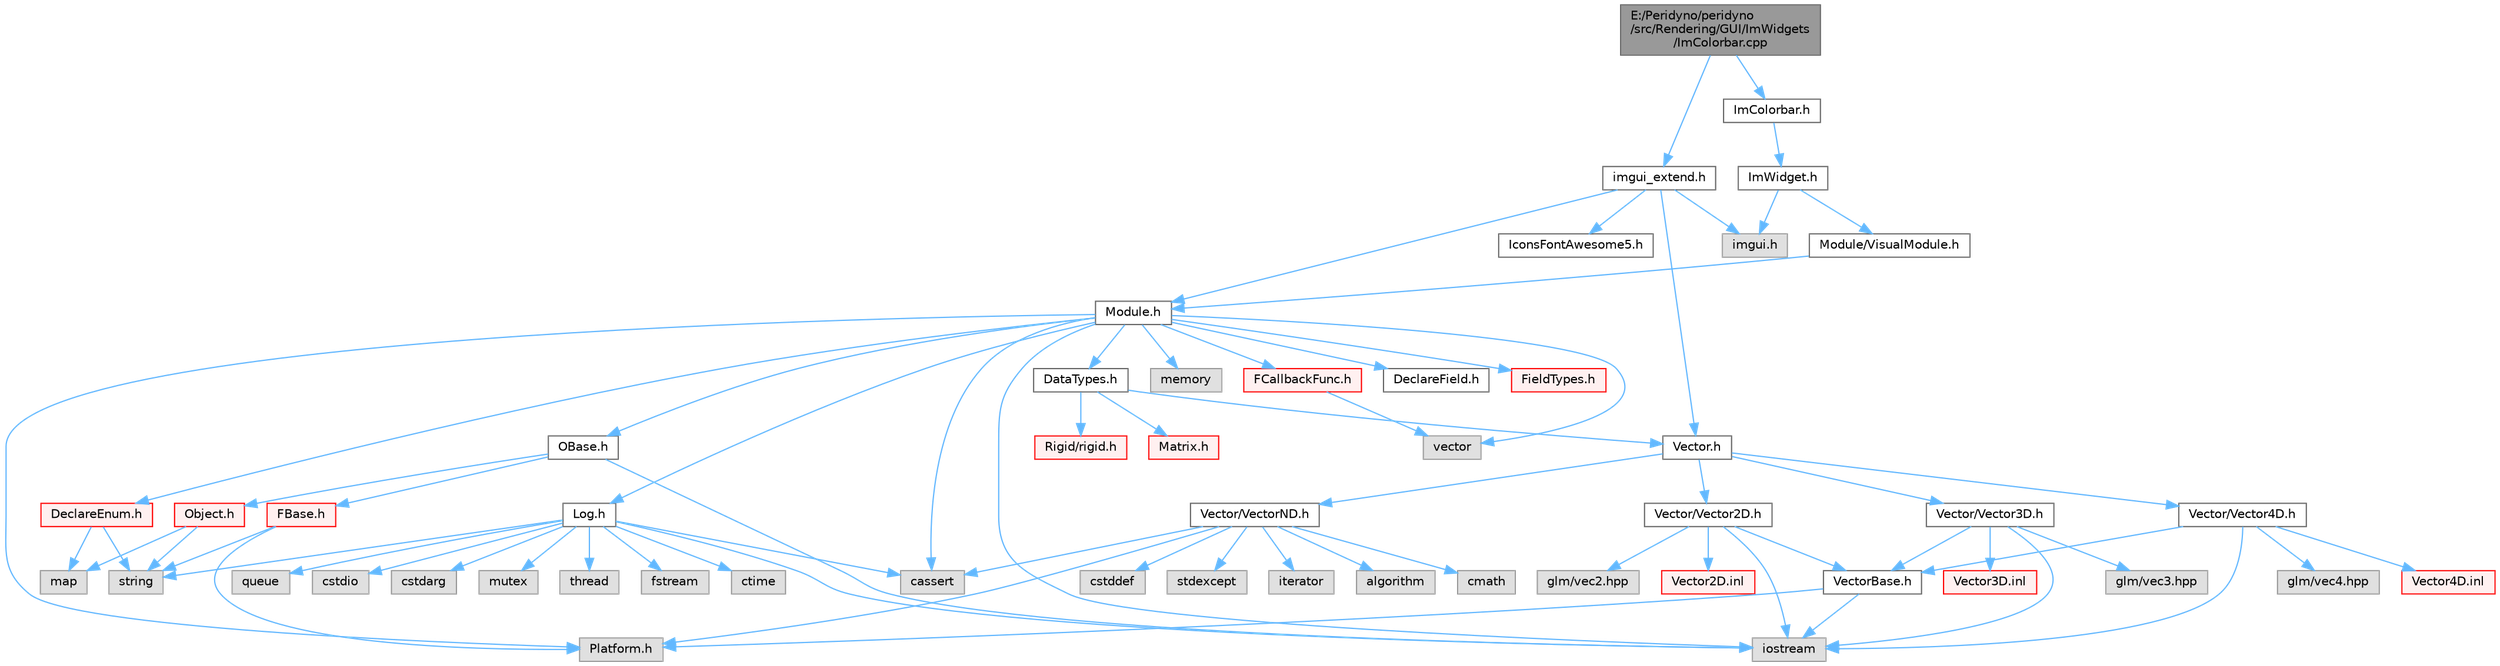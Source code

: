 digraph "E:/Peridyno/peridyno/src/Rendering/GUI/ImWidgets/ImColorbar.cpp"
{
 // LATEX_PDF_SIZE
  bgcolor="transparent";
  edge [fontname=Helvetica,fontsize=10,labelfontname=Helvetica,labelfontsize=10];
  node [fontname=Helvetica,fontsize=10,shape=box,height=0.2,width=0.4];
  Node1 [id="Node000001",label="E:/Peridyno/peridyno\l/src/Rendering/GUI/ImWidgets\l/ImColorbar.cpp",height=0.2,width=0.4,color="gray40", fillcolor="grey60", style="filled", fontcolor="black",tooltip=" "];
  Node1 -> Node2 [id="edge1_Node000001_Node000002",color="steelblue1",style="solid",tooltip=" "];
  Node2 [id="Node000002",label="ImColorbar.h",height=0.2,width=0.4,color="grey40", fillcolor="white", style="filled",URL="$_im_colorbar_8h.html",tooltip=" "];
  Node2 -> Node3 [id="edge2_Node000002_Node000003",color="steelblue1",style="solid",tooltip=" "];
  Node3 [id="Node000003",label="ImWidget.h",height=0.2,width=0.4,color="grey40", fillcolor="white", style="filled",URL="$_im_widget_8h.html",tooltip=" "];
  Node3 -> Node4 [id="edge3_Node000003_Node000004",color="steelblue1",style="solid",tooltip=" "];
  Node4 [id="Node000004",label="imgui.h",height=0.2,width=0.4,color="grey60", fillcolor="#E0E0E0", style="filled",tooltip=" "];
  Node3 -> Node5 [id="edge4_Node000003_Node000005",color="steelblue1",style="solid",tooltip=" "];
  Node5 [id="Node000005",label="Module/VisualModule.h",height=0.2,width=0.4,color="grey40", fillcolor="white", style="filled",URL="$_visual_module_8h.html",tooltip=" "];
  Node5 -> Node6 [id="edge5_Node000005_Node000006",color="steelblue1",style="solid",tooltip=" "];
  Node6 [id="Node000006",label="Module.h",height=0.2,width=0.4,color="grey40", fillcolor="white", style="filled",URL="$_module_8h.html",tooltip=" "];
  Node6 -> Node7 [id="edge6_Node000006_Node000007",color="steelblue1",style="solid",tooltip=" "];
  Node7 [id="Node000007",label="Platform.h",height=0.2,width=0.4,color="grey60", fillcolor="#E0E0E0", style="filled",tooltip=" "];
  Node6 -> Node8 [id="edge7_Node000006_Node000008",color="steelblue1",style="solid",tooltip=" "];
  Node8 [id="Node000008",label="memory",height=0.2,width=0.4,color="grey60", fillcolor="#E0E0E0", style="filled",tooltip=" "];
  Node6 -> Node9 [id="edge8_Node000006_Node000009",color="steelblue1",style="solid",tooltip=" "];
  Node9 [id="Node000009",label="vector",height=0.2,width=0.4,color="grey60", fillcolor="#E0E0E0", style="filled",tooltip=" "];
  Node6 -> Node10 [id="edge9_Node000006_Node000010",color="steelblue1",style="solid",tooltip=" "];
  Node10 [id="Node000010",label="cassert",height=0.2,width=0.4,color="grey60", fillcolor="#E0E0E0", style="filled",tooltip=" "];
  Node6 -> Node11 [id="edge10_Node000006_Node000011",color="steelblue1",style="solid",tooltip=" "];
  Node11 [id="Node000011",label="iostream",height=0.2,width=0.4,color="grey60", fillcolor="#E0E0E0", style="filled",tooltip=" "];
  Node6 -> Node12 [id="edge11_Node000006_Node000012",color="steelblue1",style="solid",tooltip=" "];
  Node12 [id="Node000012",label="OBase.h",height=0.2,width=0.4,color="grey40", fillcolor="white", style="filled",URL="$_o_base_8h.html",tooltip=" "];
  Node12 -> Node11 [id="edge12_Node000012_Node000011",color="steelblue1",style="solid",tooltip=" "];
  Node12 -> Node13 [id="edge13_Node000012_Node000013",color="steelblue1",style="solid",tooltip=" "];
  Node13 [id="Node000013",label="FBase.h",height=0.2,width=0.4,color="red", fillcolor="#FFF0F0", style="filled",URL="$_f_base_8h.html",tooltip=" "];
  Node13 -> Node7 [id="edge14_Node000013_Node000007",color="steelblue1",style="solid",tooltip=" "];
  Node13 -> Node16 [id="edge15_Node000013_Node000016",color="steelblue1",style="solid",tooltip=" "];
  Node16 [id="Node000016",label="string",height=0.2,width=0.4,color="grey60", fillcolor="#E0E0E0", style="filled",tooltip=" "];
  Node12 -> Node19 [id="edge16_Node000012_Node000019",color="steelblue1",style="solid",tooltip=" "];
  Node19 [id="Node000019",label="Object.h",height=0.2,width=0.4,color="red", fillcolor="#FFF0F0", style="filled",URL="$_object_8h.html",tooltip=" "];
  Node19 -> Node16 [id="edge17_Node000019_Node000016",color="steelblue1",style="solid",tooltip=" "];
  Node19 -> Node21 [id="edge18_Node000019_Node000021",color="steelblue1",style="solid",tooltip=" "];
  Node21 [id="Node000021",label="map",height=0.2,width=0.4,color="grey60", fillcolor="#E0E0E0", style="filled",tooltip=" "];
  Node6 -> Node22 [id="edge19_Node000006_Node000022",color="steelblue1",style="solid",tooltip=" "];
  Node22 [id="Node000022",label="Log.h",height=0.2,width=0.4,color="grey40", fillcolor="white", style="filled",URL="$_log_8h.html",tooltip=" "];
  Node22 -> Node23 [id="edge20_Node000022_Node000023",color="steelblue1",style="solid",tooltip=" "];
  Node23 [id="Node000023",label="mutex",height=0.2,width=0.4,color="grey60", fillcolor="#E0E0E0", style="filled",tooltip=" "];
  Node22 -> Node24 [id="edge21_Node000022_Node000024",color="steelblue1",style="solid",tooltip=" "];
  Node24 [id="Node000024",label="thread",height=0.2,width=0.4,color="grey60", fillcolor="#E0E0E0", style="filled",tooltip=" "];
  Node22 -> Node16 [id="edge22_Node000022_Node000016",color="steelblue1",style="solid",tooltip=" "];
  Node22 -> Node25 [id="edge23_Node000022_Node000025",color="steelblue1",style="solid",tooltip=" "];
  Node25 [id="Node000025",label="fstream",height=0.2,width=0.4,color="grey60", fillcolor="#E0E0E0", style="filled",tooltip=" "];
  Node22 -> Node11 [id="edge24_Node000022_Node000011",color="steelblue1",style="solid",tooltip=" "];
  Node22 -> Node26 [id="edge25_Node000022_Node000026",color="steelblue1",style="solid",tooltip=" "];
  Node26 [id="Node000026",label="ctime",height=0.2,width=0.4,color="grey60", fillcolor="#E0E0E0", style="filled",tooltip=" "];
  Node22 -> Node27 [id="edge26_Node000022_Node000027",color="steelblue1",style="solid",tooltip=" "];
  Node27 [id="Node000027",label="queue",height=0.2,width=0.4,color="grey60", fillcolor="#E0E0E0", style="filled",tooltip=" "];
  Node22 -> Node28 [id="edge27_Node000022_Node000028",color="steelblue1",style="solid",tooltip=" "];
  Node28 [id="Node000028",label="cstdio",height=0.2,width=0.4,color="grey60", fillcolor="#E0E0E0", style="filled",tooltip=" "];
  Node22 -> Node10 [id="edge28_Node000022_Node000010",color="steelblue1",style="solid",tooltip=" "];
  Node22 -> Node29 [id="edge29_Node000022_Node000029",color="steelblue1",style="solid",tooltip=" "];
  Node29 [id="Node000029",label="cstdarg",height=0.2,width=0.4,color="grey60", fillcolor="#E0E0E0", style="filled",tooltip=" "];
  Node6 -> Node30 [id="edge30_Node000006_Node000030",color="steelblue1",style="solid",tooltip=" "];
  Node30 [id="Node000030",label="DataTypes.h",height=0.2,width=0.4,color="grey40", fillcolor="white", style="filled",URL="$_data_types_8h.html",tooltip=" "];
  Node30 -> Node31 [id="edge31_Node000030_Node000031",color="steelblue1",style="solid",tooltip=" "];
  Node31 [id="Node000031",label="Vector.h",height=0.2,width=0.4,color="grey40", fillcolor="white", style="filled",URL="$_vector_8h.html",tooltip=" "];
  Node31 -> Node32 [id="edge32_Node000031_Node000032",color="steelblue1",style="solid",tooltip=" "];
  Node32 [id="Node000032",label="Vector/Vector2D.h",height=0.2,width=0.4,color="grey40", fillcolor="white", style="filled",URL="$_vector2_d_8h.html",tooltip=" "];
  Node32 -> Node33 [id="edge33_Node000032_Node000033",color="steelblue1",style="solid",tooltip=" "];
  Node33 [id="Node000033",label="glm/vec2.hpp",height=0.2,width=0.4,color="grey60", fillcolor="#E0E0E0", style="filled",tooltip=" "];
  Node32 -> Node11 [id="edge34_Node000032_Node000011",color="steelblue1",style="solid",tooltip=" "];
  Node32 -> Node34 [id="edge35_Node000032_Node000034",color="steelblue1",style="solid",tooltip=" "];
  Node34 [id="Node000034",label="VectorBase.h",height=0.2,width=0.4,color="grey40", fillcolor="white", style="filled",URL="$_vector_base_8h.html",tooltip=" "];
  Node34 -> Node11 [id="edge36_Node000034_Node000011",color="steelblue1",style="solid",tooltip=" "];
  Node34 -> Node7 [id="edge37_Node000034_Node000007",color="steelblue1",style="solid",tooltip=" "];
  Node32 -> Node35 [id="edge38_Node000032_Node000035",color="steelblue1",style="solid",tooltip=" "];
  Node35 [id="Node000035",label="Vector2D.inl",height=0.2,width=0.4,color="red", fillcolor="#FFF0F0", style="filled",URL="$_vector2_d_8inl.html",tooltip=" "];
  Node31 -> Node38 [id="edge39_Node000031_Node000038",color="steelblue1",style="solid",tooltip=" "];
  Node38 [id="Node000038",label="Vector/Vector3D.h",height=0.2,width=0.4,color="grey40", fillcolor="white", style="filled",URL="$_vector3_d_8h.html",tooltip=" "];
  Node38 -> Node39 [id="edge40_Node000038_Node000039",color="steelblue1",style="solid",tooltip=" "];
  Node39 [id="Node000039",label="glm/vec3.hpp",height=0.2,width=0.4,color="grey60", fillcolor="#E0E0E0", style="filled",tooltip=" "];
  Node38 -> Node11 [id="edge41_Node000038_Node000011",color="steelblue1",style="solid",tooltip=" "];
  Node38 -> Node34 [id="edge42_Node000038_Node000034",color="steelblue1",style="solid",tooltip=" "];
  Node38 -> Node40 [id="edge43_Node000038_Node000040",color="steelblue1",style="solid",tooltip=" "];
  Node40 [id="Node000040",label="Vector3D.inl",height=0.2,width=0.4,color="red", fillcolor="#FFF0F0", style="filled",URL="$_vector3_d_8inl.html",tooltip=" "];
  Node31 -> Node41 [id="edge44_Node000031_Node000041",color="steelblue1",style="solid",tooltip=" "];
  Node41 [id="Node000041",label="Vector/Vector4D.h",height=0.2,width=0.4,color="grey40", fillcolor="white", style="filled",URL="$_vector4_d_8h.html",tooltip=" "];
  Node41 -> Node42 [id="edge45_Node000041_Node000042",color="steelblue1",style="solid",tooltip=" "];
  Node42 [id="Node000042",label="glm/vec4.hpp",height=0.2,width=0.4,color="grey60", fillcolor="#E0E0E0", style="filled",tooltip=" "];
  Node41 -> Node11 [id="edge46_Node000041_Node000011",color="steelblue1",style="solid",tooltip=" "];
  Node41 -> Node34 [id="edge47_Node000041_Node000034",color="steelblue1",style="solid",tooltip=" "];
  Node41 -> Node43 [id="edge48_Node000041_Node000043",color="steelblue1",style="solid",tooltip=" "];
  Node43 [id="Node000043",label="Vector4D.inl",height=0.2,width=0.4,color="red", fillcolor="#FFF0F0", style="filled",URL="$_vector4_d_8inl.html",tooltip=" "];
  Node31 -> Node44 [id="edge49_Node000031_Node000044",color="steelblue1",style="solid",tooltip=" "];
  Node44 [id="Node000044",label="Vector/VectorND.h",height=0.2,width=0.4,color="grey40", fillcolor="white", style="filled",URL="$_vector_n_d_8h.html",tooltip=" "];
  Node44 -> Node45 [id="edge50_Node000044_Node000045",color="steelblue1",style="solid",tooltip=" "];
  Node45 [id="Node000045",label="cstddef",height=0.2,width=0.4,color="grey60", fillcolor="#E0E0E0", style="filled",tooltip=" "];
  Node44 -> Node46 [id="edge51_Node000044_Node000046",color="steelblue1",style="solid",tooltip=" "];
  Node46 [id="Node000046",label="stdexcept",height=0.2,width=0.4,color="grey60", fillcolor="#E0E0E0", style="filled",tooltip=" "];
  Node44 -> Node47 [id="edge52_Node000044_Node000047",color="steelblue1",style="solid",tooltip=" "];
  Node47 [id="Node000047",label="iterator",height=0.2,width=0.4,color="grey60", fillcolor="#E0E0E0", style="filled",tooltip=" "];
  Node44 -> Node48 [id="edge53_Node000044_Node000048",color="steelblue1",style="solid",tooltip=" "];
  Node48 [id="Node000048",label="algorithm",height=0.2,width=0.4,color="grey60", fillcolor="#E0E0E0", style="filled",tooltip=" "];
  Node44 -> Node49 [id="edge54_Node000044_Node000049",color="steelblue1",style="solid",tooltip=" "];
  Node49 [id="Node000049",label="cmath",height=0.2,width=0.4,color="grey60", fillcolor="#E0E0E0", style="filled",tooltip=" "];
  Node44 -> Node10 [id="edge55_Node000044_Node000010",color="steelblue1",style="solid",tooltip=" "];
  Node44 -> Node7 [id="edge56_Node000044_Node000007",color="steelblue1",style="solid",tooltip=" "];
  Node30 -> Node50 [id="edge57_Node000030_Node000050",color="steelblue1",style="solid",tooltip=" "];
  Node50 [id="Node000050",label="Matrix.h",height=0.2,width=0.4,color="red", fillcolor="#FFF0F0", style="filled",URL="$_matrix_8h.html",tooltip=" "];
  Node30 -> Node67 [id="edge58_Node000030_Node000067",color="steelblue1",style="solid",tooltip=" "];
  Node67 [id="Node000067",label="Rigid/rigid.h",height=0.2,width=0.4,color="red", fillcolor="#FFF0F0", style="filled",URL="$rigid_8h.html",tooltip=" "];
  Node6 -> Node71 [id="edge59_Node000006_Node000071",color="steelblue1",style="solid",tooltip=" "];
  Node71 [id="Node000071",label="DeclareEnum.h",height=0.2,width=0.4,color="red", fillcolor="#FFF0F0", style="filled",URL="$_declare_enum_8h.html",tooltip=" "];
  Node71 -> Node21 [id="edge60_Node000071_Node000021",color="steelblue1",style="solid",tooltip=" "];
  Node71 -> Node16 [id="edge61_Node000071_Node000016",color="steelblue1",style="solid",tooltip=" "];
  Node6 -> Node88 [id="edge62_Node000006_Node000088",color="steelblue1",style="solid",tooltip=" "];
  Node88 [id="Node000088",label="DeclareField.h",height=0.2,width=0.4,color="grey40", fillcolor="white", style="filled",URL="$_declare_field_8h.html",tooltip=" "];
  Node6 -> Node89 [id="edge63_Node000006_Node000089",color="steelblue1",style="solid",tooltip=" "];
  Node89 [id="Node000089",label="FCallbackFunc.h",height=0.2,width=0.4,color="red", fillcolor="#FFF0F0", style="filled",URL="$_f_callback_func_8h.html",tooltip=" "];
  Node89 -> Node9 [id="edge64_Node000089_Node000009",color="steelblue1",style="solid",tooltip=" "];
  Node6 -> Node90 [id="edge65_Node000006_Node000090",color="steelblue1",style="solid",tooltip=" "];
  Node90 [id="Node000090",label="FieldTypes.h",height=0.2,width=0.4,color="red", fillcolor="#FFF0F0", style="filled",URL="$_field_types_8h.html",tooltip=" "];
  Node1 -> Node92 [id="edge66_Node000001_Node000092",color="steelblue1",style="solid",tooltip=" "];
  Node92 [id="Node000092",label="imgui_extend.h",height=0.2,width=0.4,color="grey40", fillcolor="white", style="filled",URL="$imgui__extend_8h.html",tooltip=" "];
  Node92 -> Node4 [id="edge67_Node000092_Node000004",color="steelblue1",style="solid",tooltip=" "];
  Node92 -> Node31 [id="edge68_Node000092_Node000031",color="steelblue1",style="solid",tooltip=" "];
  Node92 -> Node6 [id="edge69_Node000092_Node000006",color="steelblue1",style="solid",tooltip=" "];
  Node92 -> Node93 [id="edge70_Node000092_Node000093",color="steelblue1",style="solid",tooltip=" "];
  Node93 [id="Node000093",label="IconsFontAwesome5.h",height=0.2,width=0.4,color="grey40", fillcolor="white", style="filled",URL="$_icons_font_awesome5_8h.html",tooltip=" "];
}
